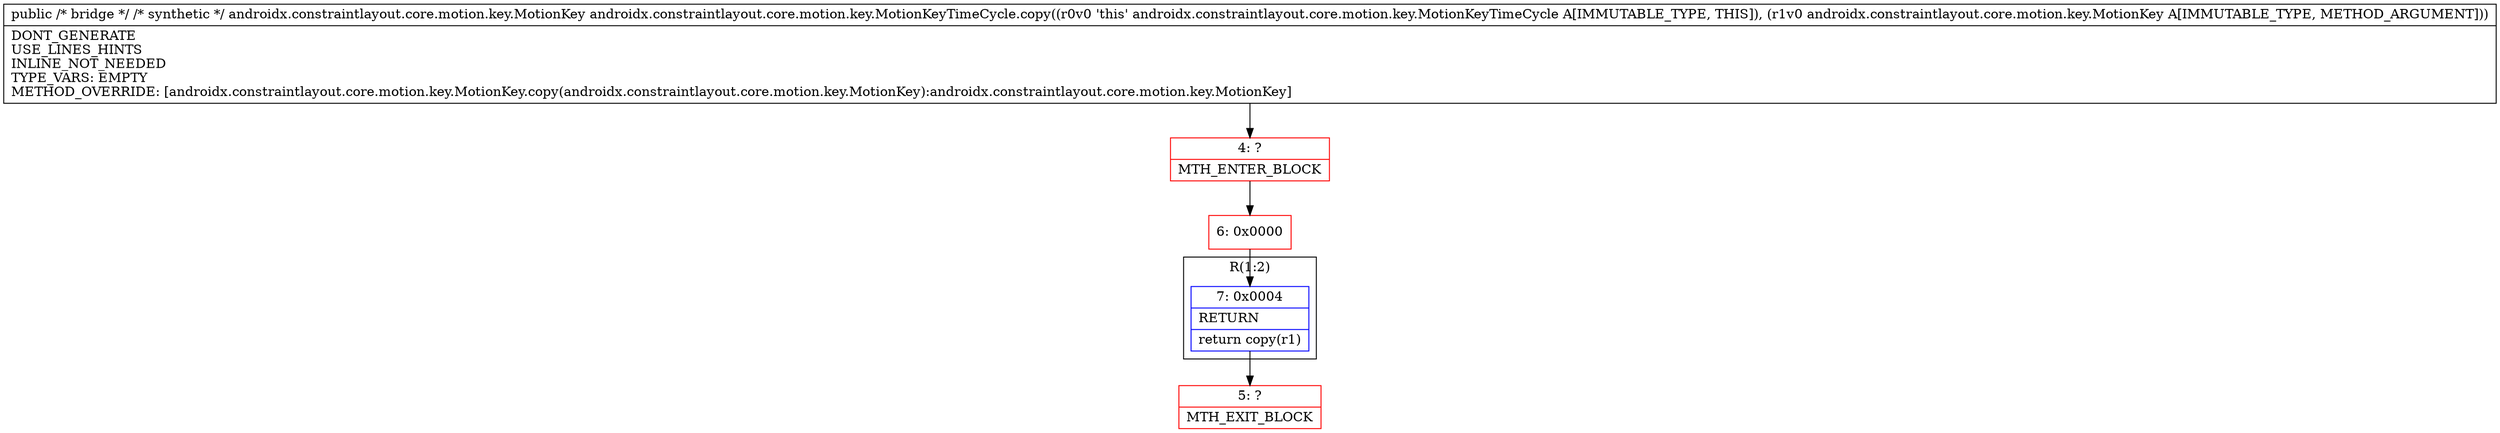 digraph "CFG forandroidx.constraintlayout.core.motion.key.MotionKeyTimeCycle.copy(Landroidx\/constraintlayout\/core\/motion\/key\/MotionKey;)Landroidx\/constraintlayout\/core\/motion\/key\/MotionKey;" {
subgraph cluster_Region_615424598 {
label = "R(1:2)";
node [shape=record,color=blue];
Node_7 [shape=record,label="{7\:\ 0x0004|RETURN\l|return copy(r1)\l}"];
}
Node_4 [shape=record,color=red,label="{4\:\ ?|MTH_ENTER_BLOCK\l}"];
Node_6 [shape=record,color=red,label="{6\:\ 0x0000}"];
Node_5 [shape=record,color=red,label="{5\:\ ?|MTH_EXIT_BLOCK\l}"];
MethodNode[shape=record,label="{public \/* bridge *\/ \/* synthetic *\/ androidx.constraintlayout.core.motion.key.MotionKey androidx.constraintlayout.core.motion.key.MotionKeyTimeCycle.copy((r0v0 'this' androidx.constraintlayout.core.motion.key.MotionKeyTimeCycle A[IMMUTABLE_TYPE, THIS]), (r1v0 androidx.constraintlayout.core.motion.key.MotionKey A[IMMUTABLE_TYPE, METHOD_ARGUMENT]))  | DONT_GENERATE\lUSE_LINES_HINTS\lINLINE_NOT_NEEDED\lTYPE_VARS: EMPTY\lMETHOD_OVERRIDE: [androidx.constraintlayout.core.motion.key.MotionKey.copy(androidx.constraintlayout.core.motion.key.MotionKey):androidx.constraintlayout.core.motion.key.MotionKey]\l}"];
MethodNode -> Node_4;Node_7 -> Node_5;
Node_4 -> Node_6;
Node_6 -> Node_7;
}

